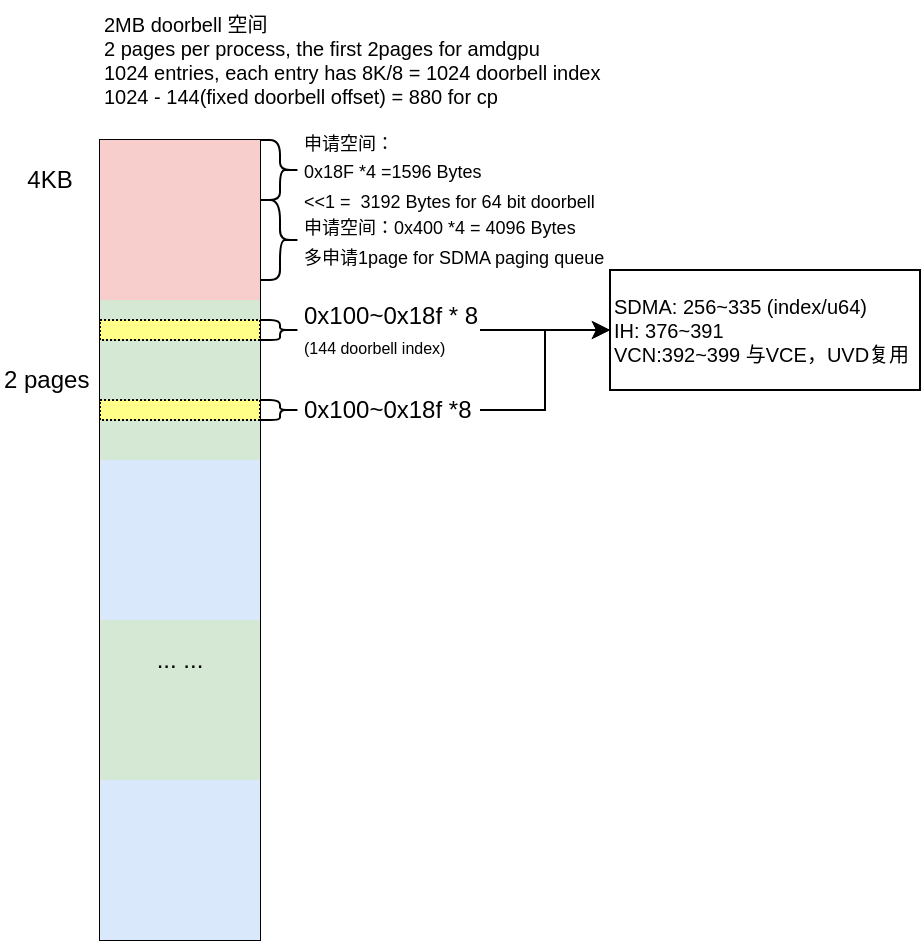 <mxfile version="20.0.1" type="github">
  <diagram id="Y-4s3bjyHsrRpAHL-gcf" name="Page-1">
    <mxGraphModel dx="529" dy="1584" grid="1" gridSize="10" guides="1" tooltips="1" connect="1" arrows="1" fold="1" page="1" pageScale="1" pageWidth="827" pageHeight="1169" math="0" shadow="0">
      <root>
        <mxCell id="0" />
        <mxCell id="1" parent="0" />
        <mxCell id="2ZOdLc06hpiAF4B8mkTl-4" value="" style="shape=table;startSize=0;container=1;collapsible=0;childLayout=tableLayout;fillColor=none;" vertex="1" parent="1">
          <mxGeometry x="80" y="-40" width="80" height="400" as="geometry" />
        </mxCell>
        <mxCell id="2ZOdLc06hpiAF4B8mkTl-7" value="" style="shape=tableRow;horizontal=0;startSize=0;swimlaneHead=0;swimlaneBody=0;top=0;left=0;bottom=0;right=0;collapsible=0;dropTarget=0;fillColor=#f8cecc;points=[[0,0.5],[1,0.5]];portConstraint=eastwest;strokeColor=#b85450;" vertex="1" parent="2ZOdLc06hpiAF4B8mkTl-4">
          <mxGeometry width="80" height="40" as="geometry" />
        </mxCell>
        <mxCell id="2ZOdLc06hpiAF4B8mkTl-8" value="" style="shape=partialRectangle;html=1;whiteSpace=wrap;connectable=0;overflow=hidden;fillColor=none;top=0;left=0;bottom=0;right=0;pointerEvents=1;" vertex="1" parent="2ZOdLc06hpiAF4B8mkTl-7">
          <mxGeometry width="80" height="40" as="geometry">
            <mxRectangle width="80" height="40" as="alternateBounds" />
          </mxGeometry>
        </mxCell>
        <mxCell id="2ZOdLc06hpiAF4B8mkTl-45" value="" style="shape=tableRow;horizontal=0;startSize=0;swimlaneHead=0;swimlaneBody=0;top=0;left=0;bottom=0;right=0;collapsible=0;dropTarget=0;fillColor=none;points=[[0,0.5],[1,0.5]];portConstraint=eastwest;" vertex="1" parent="2ZOdLc06hpiAF4B8mkTl-4">
          <mxGeometry y="40" width="80" height="40" as="geometry" />
        </mxCell>
        <mxCell id="2ZOdLc06hpiAF4B8mkTl-46" value="" style="shape=partialRectangle;html=1;whiteSpace=wrap;connectable=0;overflow=hidden;fillColor=#f8cecc;top=0;left=0;bottom=0;right=0;pointerEvents=1;strokeColor=#b85450;" vertex="1" parent="2ZOdLc06hpiAF4B8mkTl-45">
          <mxGeometry width="80" height="40" as="geometry">
            <mxRectangle width="80" height="40" as="alternateBounds" />
          </mxGeometry>
        </mxCell>
        <mxCell id="2ZOdLc06hpiAF4B8mkTl-5" value="" style="shape=tableRow;horizontal=0;startSize=0;swimlaneHead=0;swimlaneBody=0;top=0;left=0;bottom=0;right=0;collapsible=0;dropTarget=0;fillColor=none;points=[[0,0.5],[1,0.5]];portConstraint=eastwest;" vertex="1" parent="2ZOdLc06hpiAF4B8mkTl-4">
          <mxGeometry y="80" width="80" height="40" as="geometry" />
        </mxCell>
        <mxCell id="2ZOdLc06hpiAF4B8mkTl-6" value="" style="shape=partialRectangle;html=1;whiteSpace=wrap;connectable=0;overflow=hidden;fillColor=#d5e8d4;top=0;left=0;bottom=0;right=0;pointerEvents=1;strokeColor=#82b366;" vertex="1" parent="2ZOdLc06hpiAF4B8mkTl-5">
          <mxGeometry width="80" height="40" as="geometry">
            <mxRectangle width="80" height="40" as="alternateBounds" />
          </mxGeometry>
        </mxCell>
        <mxCell id="2ZOdLc06hpiAF4B8mkTl-9" value="" style="shape=tableRow;horizontal=0;startSize=0;swimlaneHead=0;swimlaneBody=0;top=0;left=0;bottom=0;right=0;collapsible=0;dropTarget=0;fillColor=none;points=[[0,0.5],[1,0.5]];portConstraint=eastwest;" vertex="1" parent="2ZOdLc06hpiAF4B8mkTl-4">
          <mxGeometry y="120" width="80" height="40" as="geometry" />
        </mxCell>
        <mxCell id="2ZOdLc06hpiAF4B8mkTl-10" value="" style="shape=partialRectangle;html=1;whiteSpace=wrap;connectable=0;overflow=hidden;fillColor=#d5e8d4;top=0;left=0;bottom=0;right=0;pointerEvents=1;strokeColor=#82b366;" vertex="1" parent="2ZOdLc06hpiAF4B8mkTl-9">
          <mxGeometry width="80" height="40" as="geometry">
            <mxRectangle width="80" height="40" as="alternateBounds" />
          </mxGeometry>
        </mxCell>
        <mxCell id="2ZOdLc06hpiAF4B8mkTl-11" value="" style="shape=tableRow;horizontal=0;startSize=0;swimlaneHead=0;swimlaneBody=0;top=0;left=0;bottom=0;right=0;collapsible=0;dropTarget=0;fillColor=none;points=[[0,0.5],[1,0.5]];portConstraint=eastwest;" vertex="1" parent="2ZOdLc06hpiAF4B8mkTl-4">
          <mxGeometry y="160" width="80" height="40" as="geometry" />
        </mxCell>
        <mxCell id="2ZOdLc06hpiAF4B8mkTl-12" value="" style="shape=partialRectangle;html=1;whiteSpace=wrap;connectable=0;overflow=hidden;fillColor=#dae8fc;top=0;left=0;bottom=0;right=0;pointerEvents=1;strokeColor=#6c8ebf;" vertex="1" parent="2ZOdLc06hpiAF4B8mkTl-11">
          <mxGeometry width="80" height="40" as="geometry">
            <mxRectangle width="80" height="40" as="alternateBounds" />
          </mxGeometry>
        </mxCell>
        <mxCell id="2ZOdLc06hpiAF4B8mkTl-13" value="" style="shape=tableRow;horizontal=0;startSize=0;swimlaneHead=0;swimlaneBody=0;top=0;left=0;bottom=0;right=0;collapsible=0;dropTarget=0;fillColor=none;points=[[0,0.5],[1,0.5]];portConstraint=eastwest;" vertex="1" parent="2ZOdLc06hpiAF4B8mkTl-4">
          <mxGeometry y="200" width="80" height="40" as="geometry" />
        </mxCell>
        <mxCell id="2ZOdLc06hpiAF4B8mkTl-14" value="" style="shape=partialRectangle;html=1;whiteSpace=wrap;connectable=0;overflow=hidden;fillColor=#dae8fc;top=0;left=0;bottom=0;right=0;pointerEvents=1;strokeColor=#6c8ebf;" vertex="1" parent="2ZOdLc06hpiAF4B8mkTl-13">
          <mxGeometry width="80" height="40" as="geometry">
            <mxRectangle width="80" height="40" as="alternateBounds" />
          </mxGeometry>
        </mxCell>
        <mxCell id="2ZOdLc06hpiAF4B8mkTl-15" value="" style="shape=tableRow;horizontal=0;startSize=0;swimlaneHead=0;swimlaneBody=0;top=0;left=0;bottom=0;right=0;collapsible=0;dropTarget=0;fillColor=none;points=[[0,0.5],[1,0.5]];portConstraint=eastwest;" vertex="1" parent="2ZOdLc06hpiAF4B8mkTl-4">
          <mxGeometry y="240" width="80" height="40" as="geometry" />
        </mxCell>
        <mxCell id="2ZOdLc06hpiAF4B8mkTl-16" value="... ..." style="shape=partialRectangle;html=1;whiteSpace=wrap;connectable=0;overflow=hidden;fillColor=#d5e8d4;top=0;left=0;bottom=0;right=0;pointerEvents=1;strokeColor=#82b366;" vertex="1" parent="2ZOdLc06hpiAF4B8mkTl-15">
          <mxGeometry width="80" height="40" as="geometry">
            <mxRectangle width="80" height="40" as="alternateBounds" />
          </mxGeometry>
        </mxCell>
        <mxCell id="2ZOdLc06hpiAF4B8mkTl-17" value="" style="shape=tableRow;horizontal=0;startSize=0;swimlaneHead=0;swimlaneBody=0;top=0;left=0;bottom=0;right=0;collapsible=0;dropTarget=0;fillColor=none;points=[[0,0.5],[1,0.5]];portConstraint=eastwest;" vertex="1" parent="2ZOdLc06hpiAF4B8mkTl-4">
          <mxGeometry y="280" width="80" height="40" as="geometry" />
        </mxCell>
        <mxCell id="2ZOdLc06hpiAF4B8mkTl-18" value="" style="shape=partialRectangle;html=1;whiteSpace=wrap;connectable=0;overflow=hidden;fillColor=#d5e8d4;top=0;left=0;bottom=0;right=0;pointerEvents=1;strokeColor=#82b366;" vertex="1" parent="2ZOdLc06hpiAF4B8mkTl-17">
          <mxGeometry width="80" height="40" as="geometry">
            <mxRectangle width="80" height="40" as="alternateBounds" />
          </mxGeometry>
        </mxCell>
        <mxCell id="2ZOdLc06hpiAF4B8mkTl-19" value="" style="shape=tableRow;horizontal=0;startSize=0;swimlaneHead=0;swimlaneBody=0;top=0;left=0;bottom=0;right=0;collapsible=0;dropTarget=0;fillColor=none;points=[[0,0.5],[1,0.5]];portConstraint=eastwest;" vertex="1" parent="2ZOdLc06hpiAF4B8mkTl-4">
          <mxGeometry y="320" width="80" height="40" as="geometry" />
        </mxCell>
        <mxCell id="2ZOdLc06hpiAF4B8mkTl-20" value="" style="shape=partialRectangle;html=1;whiteSpace=wrap;connectable=0;overflow=hidden;fillColor=#dae8fc;top=0;left=0;bottom=0;right=0;pointerEvents=1;strokeColor=#6c8ebf;" vertex="1" parent="2ZOdLc06hpiAF4B8mkTl-19">
          <mxGeometry width="80" height="40" as="geometry">
            <mxRectangle width="80" height="40" as="alternateBounds" />
          </mxGeometry>
        </mxCell>
        <mxCell id="2ZOdLc06hpiAF4B8mkTl-21" value="" style="shape=tableRow;horizontal=0;startSize=0;swimlaneHead=0;swimlaneBody=0;top=0;left=0;bottom=0;right=0;collapsible=0;dropTarget=0;fillColor=none;points=[[0,0.5],[1,0.5]];portConstraint=eastwest;" vertex="1" parent="2ZOdLc06hpiAF4B8mkTl-4">
          <mxGeometry y="360" width="80" height="40" as="geometry" />
        </mxCell>
        <mxCell id="2ZOdLc06hpiAF4B8mkTl-22" value="" style="shape=partialRectangle;html=1;whiteSpace=wrap;connectable=0;overflow=hidden;fillColor=#dae8fc;top=0;left=0;bottom=0;right=0;pointerEvents=1;strokeColor=#6c8ebf;" vertex="1" parent="2ZOdLc06hpiAF4B8mkTl-21">
          <mxGeometry width="80" height="40" as="geometry">
            <mxRectangle width="80" height="40" as="alternateBounds" />
          </mxGeometry>
        </mxCell>
        <mxCell id="2ZOdLc06hpiAF4B8mkTl-47" value="" style="shape=curlyBracket;whiteSpace=wrap;html=1;rounded=1;flipH=1;fillColor=none;" vertex="1" parent="1">
          <mxGeometry x="160" y="-40" width="20" height="30" as="geometry" />
        </mxCell>
        <mxCell id="2ZOdLc06hpiAF4B8mkTl-48" value="4KB" style="whiteSpace=wrap;html=1;fillColor=none;rounded=1;strokeColor=none;" vertex="1" parent="1">
          <mxGeometry x="30" y="-30" width="50" height="20" as="geometry" />
        </mxCell>
        <mxCell id="2ZOdLc06hpiAF4B8mkTl-50" value="&lt;font style=&quot;font-size: 9px;&quot;&gt;申请空间：&lt;br&gt;0x18F *4 =1596 Bytes&lt;br&gt;&amp;lt;&amp;lt;1 =&amp;nbsp; 3192 Bytes for 64 bit doorbell&lt;/font&gt;" style="whiteSpace=wrap;html=1;fillColor=none;rounded=1;strokeColor=none;align=left;" vertex="1" parent="1">
          <mxGeometry x="180" y="-40" width="220" height="30" as="geometry" />
        </mxCell>
        <mxCell id="2ZOdLc06hpiAF4B8mkTl-51" value="" style="shape=curlyBracket;whiteSpace=wrap;html=1;rounded=1;flipH=1;fillColor=none;" vertex="1" parent="1">
          <mxGeometry x="160" y="-10" width="20" height="40" as="geometry" />
        </mxCell>
        <mxCell id="2ZOdLc06hpiAF4B8mkTl-52" value="&lt;div&gt;&lt;font style=&quot;font-size: 9px;&quot;&gt;申请空间：0x400 *4 = 4096 Bytes&lt;/font&gt;&lt;/div&gt;&lt;div&gt;&lt;font style=&quot;font-size: 9px;&quot;&gt;多申请1page for SDMA paging queue&lt;br&gt; &lt;/font&gt;&lt;/div&gt;" style="whiteSpace=wrap;html=1;fillColor=none;rounded=1;strokeColor=none;align=left;" vertex="1" parent="1">
          <mxGeometry x="180" width="170" height="20" as="geometry" />
        </mxCell>
        <mxCell id="2ZOdLc06hpiAF4B8mkTl-55" value="" style="shape=curlyBracket;whiteSpace=wrap;html=1;rounded=1;flipH=1;fillColor=none;" vertex="1" parent="1">
          <mxGeometry x="160" y="50" width="20" height="10" as="geometry" />
        </mxCell>
        <mxCell id="2ZOdLc06hpiAF4B8mkTl-56" value="2 pages&lt;br&gt;" style="whiteSpace=wrap;html=1;fillColor=none;rounded=1;strokeColor=none;align=left;" vertex="1" parent="1">
          <mxGeometry x="30" y="70" width="70" height="20" as="geometry" />
        </mxCell>
        <mxCell id="2ZOdLc06hpiAF4B8mkTl-62" value="" style="edgeStyle=orthogonalEdgeStyle;rounded=0;orthogonalLoop=1;jettySize=auto;html=1;" edge="1" parent="1" source="2ZOdLc06hpiAF4B8mkTl-57" target="2ZOdLc06hpiAF4B8mkTl-61">
          <mxGeometry relative="1" as="geometry" />
        </mxCell>
        <mxCell id="2ZOdLc06hpiAF4B8mkTl-57" value="0x100~0x18f * 8&lt;br&gt;&lt;font style=&quot;font-size: 8px;&quot;&gt;(144 doorbell index)&lt;/font&gt;" style="whiteSpace=wrap;html=1;fillColor=none;rounded=1;strokeColor=none;align=left;" vertex="1" parent="1">
          <mxGeometry x="180" y="45" width="90" height="20" as="geometry" />
        </mxCell>
        <mxCell id="2ZOdLc06hpiAF4B8mkTl-61" value="&lt;div&gt;SDMA: 256~335 (index/u64)&lt;br&gt;IH: 376~391&lt;br&gt;&lt;/div&gt;&lt;div&gt;VCN:392~399 与VCE，UVD复用&lt;br&gt;&lt;/div&gt;" style="whiteSpace=wrap;html=1;fillColor=none;align=left;fontSize=10;" vertex="1" parent="1">
          <mxGeometry x="335" y="25" width="155" height="60" as="geometry" />
        </mxCell>
        <mxCell id="2ZOdLc06hpiAF4B8mkTl-63" value="" style="shape=curlyBracket;whiteSpace=wrap;html=1;rounded=1;flipH=1;fillColor=none;" vertex="1" parent="1">
          <mxGeometry x="160" y="90" width="20" height="10" as="geometry" />
        </mxCell>
        <mxCell id="2ZOdLc06hpiAF4B8mkTl-67" style="edgeStyle=orthogonalEdgeStyle;rounded=0;orthogonalLoop=1;jettySize=auto;html=1;entryX=0;entryY=0.5;entryDx=0;entryDy=0;fontSize=10;" edge="1" parent="1" source="2ZOdLc06hpiAF4B8mkTl-64" target="2ZOdLc06hpiAF4B8mkTl-61">
          <mxGeometry relative="1" as="geometry" />
        </mxCell>
        <mxCell id="2ZOdLc06hpiAF4B8mkTl-64" value="0x100~0x18f *8" style="whiteSpace=wrap;html=1;fillColor=none;rounded=1;strokeColor=none;align=left;" vertex="1" parent="1">
          <mxGeometry x="180" y="85" width="90" height="20" as="geometry" />
        </mxCell>
        <mxCell id="2ZOdLc06hpiAF4B8mkTl-65" value="" style="rounded=0;whiteSpace=wrap;html=1;fontSize=10;fillColor=#ffff88;strokeColor=default;dashed=1;dashPattern=1 1;" vertex="1" parent="1">
          <mxGeometry x="80" y="90" width="80" height="10" as="geometry" />
        </mxCell>
        <mxCell id="2ZOdLc06hpiAF4B8mkTl-66" value="" style="rounded=0;whiteSpace=wrap;html=1;fontSize=10;fillColor=#ffff88;strokeColor=default;dashed=1;dashPattern=1 1;" vertex="1" parent="1">
          <mxGeometry x="80" y="50" width="80" height="10" as="geometry" />
        </mxCell>
        <mxCell id="2ZOdLc06hpiAF4B8mkTl-68" value="&lt;font style=&quot;font-size: 10px;&quot;&gt;2MB doorbell 空间&lt;/font&gt;&lt;font style=&quot;font-size: 10px;&quot;&gt;&lt;br style=&quot;font-size: 10px;&quot;&gt;2 pages per process, the first 2pages for amdgpu&lt;br style=&quot;font-size: 10px;&quot;&gt;&lt;/font&gt;&lt;div style=&quot;font-size: 10px;&quot;&gt;&lt;font style=&quot;font-size: 10px;&quot;&gt;&lt;font style=&quot;font-size: 10px;&quot;&gt;1024 entries, each entry has 8K/8 = 1024 doorbell index&lt;/font&gt;&lt;br style=&quot;font-size: 10px;&quot;&gt;&lt;/font&gt;&lt;/div&gt;&lt;font style=&quot;font-size: 10px;&quot;&gt;1024 - 144(fixed doorbell offset) = 880 for cp&lt;br style=&quot;font-size: 10px;&quot;&gt;&lt;/font&gt;" style="whiteSpace=wrap;html=1;fillColor=none;rounded=1;strokeColor=none;align=left;fontSize=10;" vertex="1" parent="1">
          <mxGeometry x="80" y="-110" width="260" height="60" as="geometry" />
        </mxCell>
      </root>
    </mxGraphModel>
  </diagram>
</mxfile>
